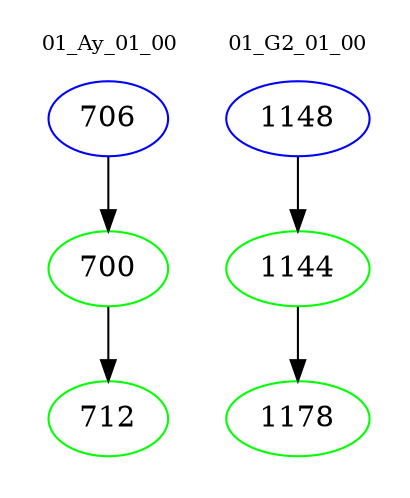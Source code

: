 digraph{
subgraph cluster_0 {
color = white
label = "01_Ay_01_00";
fontsize=10;
T0_706 [label="706", color="blue"]
T0_706 -> T0_700 [color="black"]
T0_700 [label="700", color="green"]
T0_700 -> T0_712 [color="black"]
T0_712 [label="712", color="green"]
}
subgraph cluster_1 {
color = white
label = "01_G2_01_00";
fontsize=10;
T1_1148 [label="1148", color="blue"]
T1_1148 -> T1_1144 [color="black"]
T1_1144 [label="1144", color="green"]
T1_1144 -> T1_1178 [color="black"]
T1_1178 [label="1178", color="green"]
}
}
